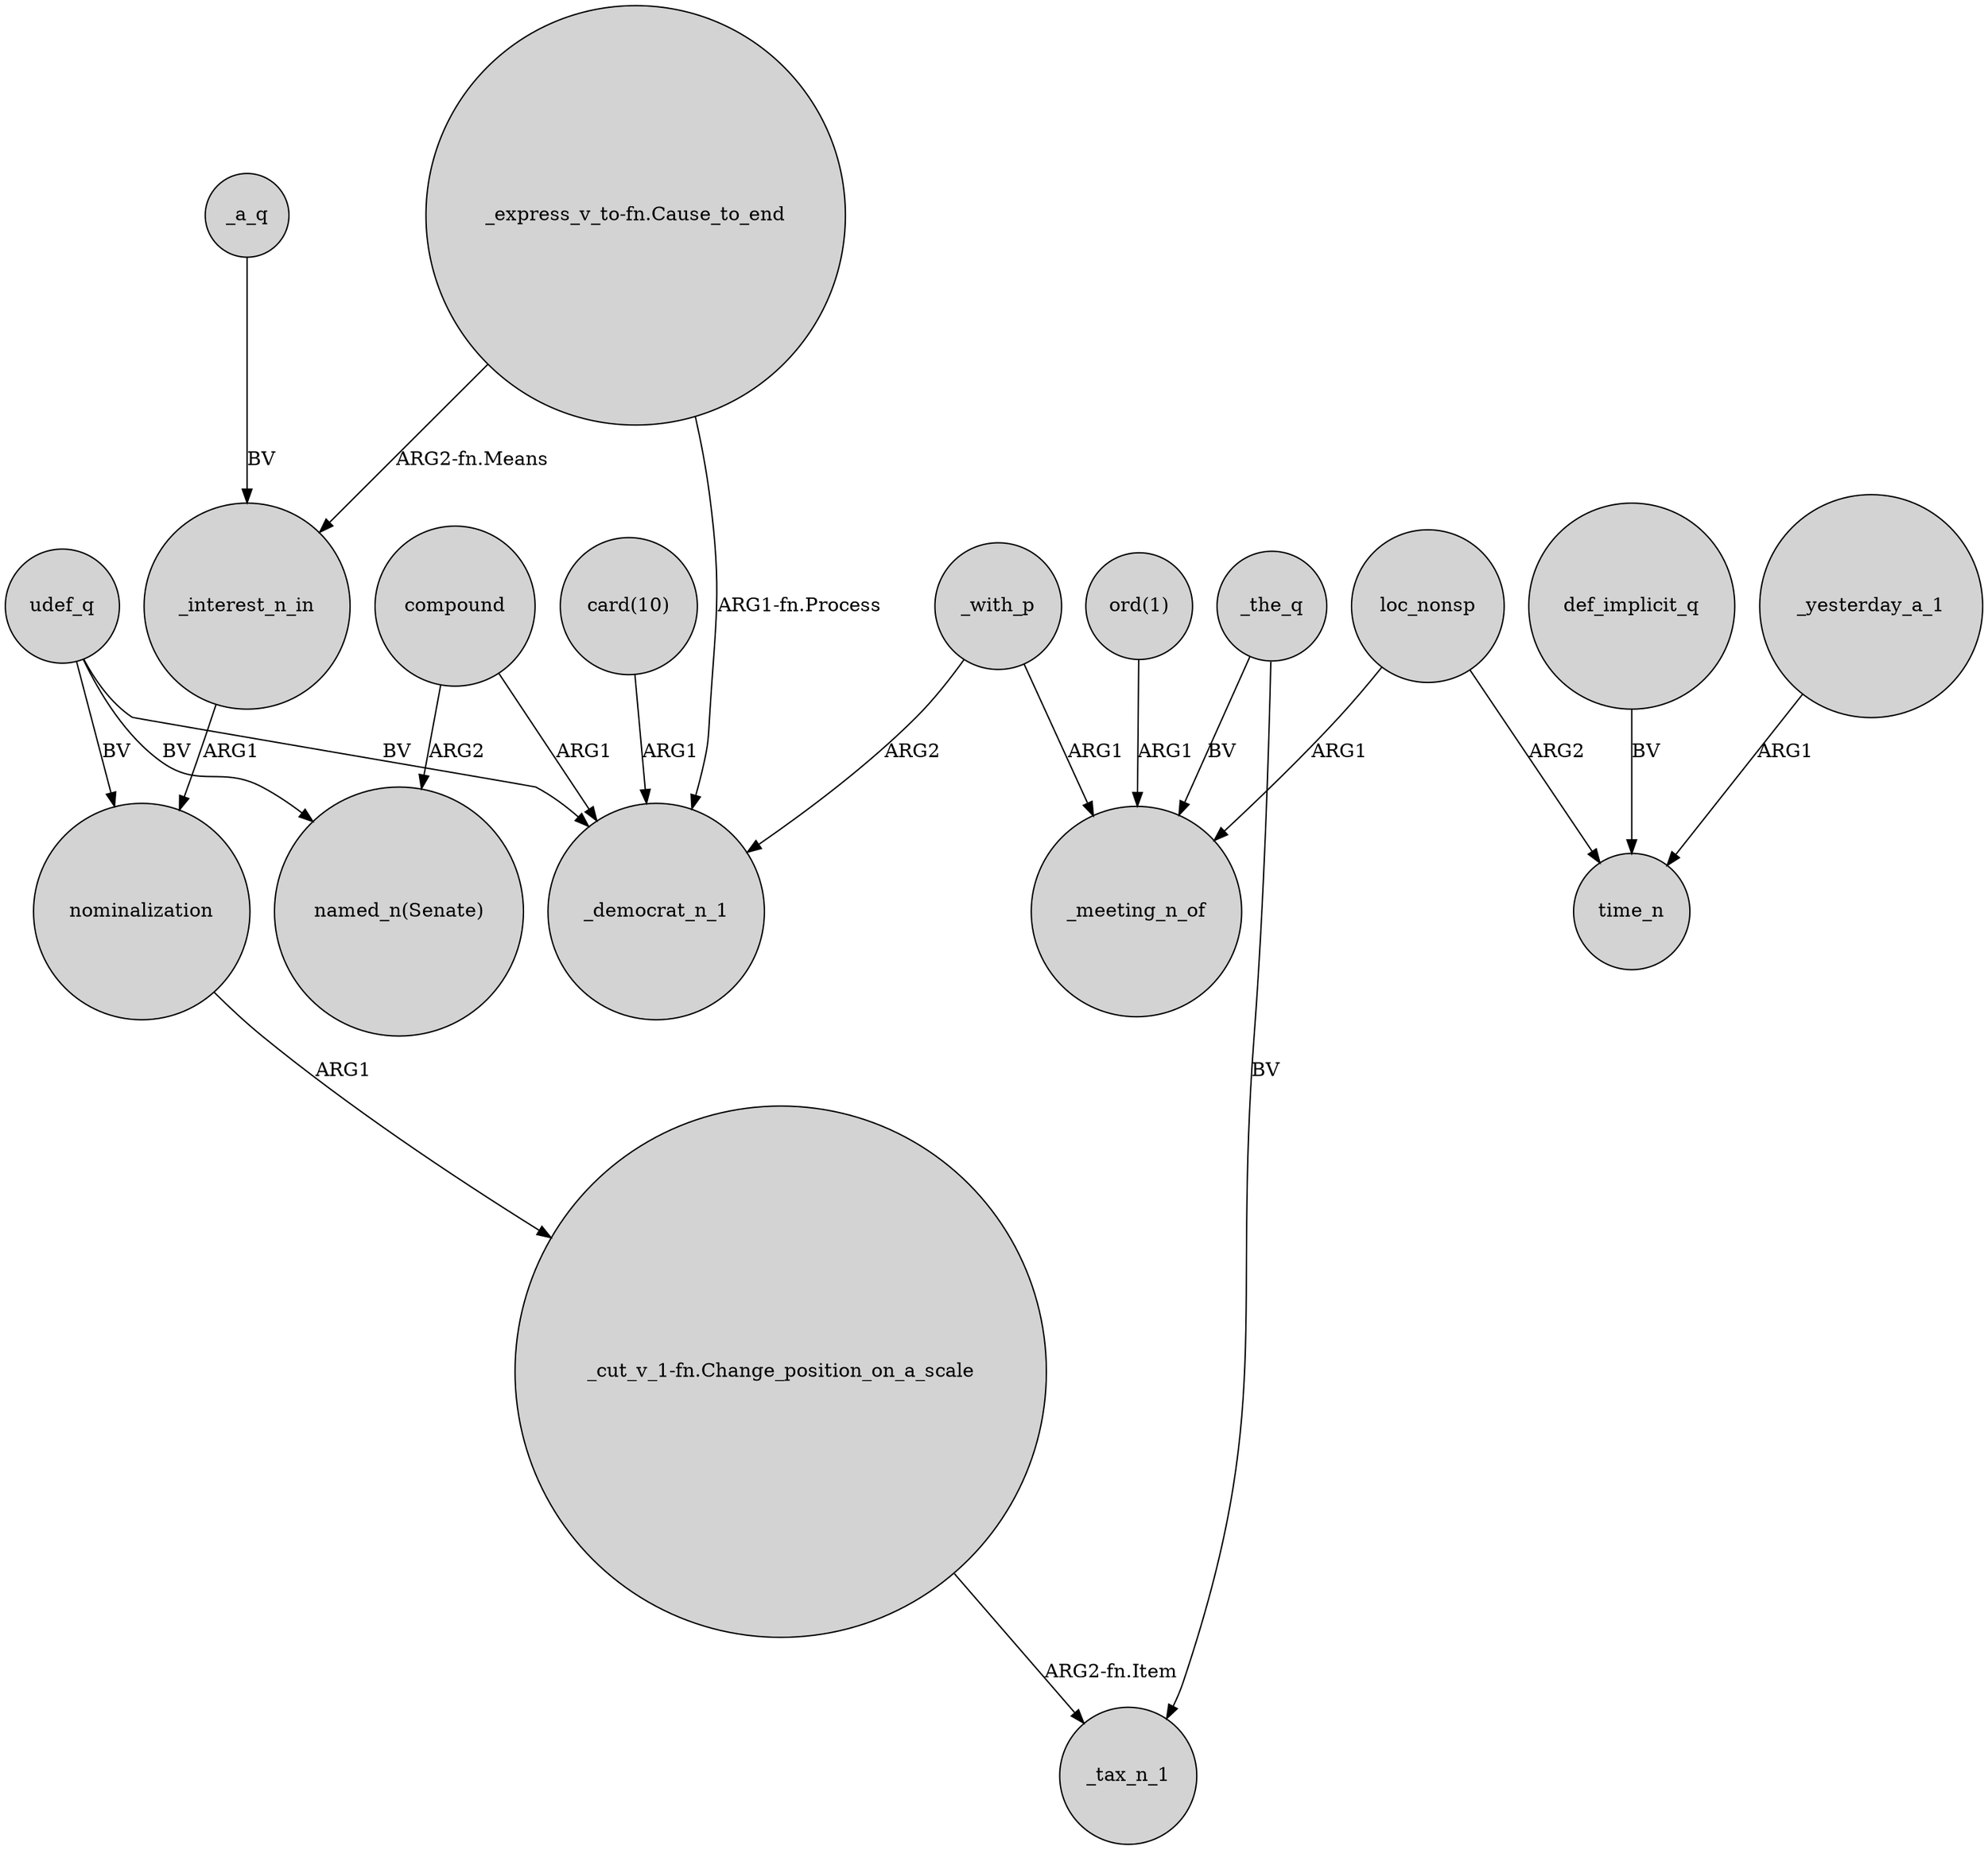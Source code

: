 digraph {
	node [shape=circle style=filled]
	_with_p -> _meeting_n_of [label=ARG1]
	udef_q -> nominalization [label=BV]
	"_express_v_to-fn.Cause_to_end" -> _democrat_n_1 [label="ARG1-fn.Process"]
	_yesterday_a_1 -> time_n [label=ARG1]
	_the_q -> _meeting_n_of [label=BV]
	udef_q -> _democrat_n_1 [label=BV]
	_a_q -> _interest_n_in [label=BV]
	loc_nonsp -> _meeting_n_of [label=ARG1]
	compound -> "named_n(Senate)" [label=ARG2]
	_with_p -> _democrat_n_1 [label=ARG2]
	nominalization -> "_cut_v_1-fn.Change_position_on_a_scale" [label=ARG1]
	"_express_v_to-fn.Cause_to_end" -> _interest_n_in [label="ARG2-fn.Means"]
	"_cut_v_1-fn.Change_position_on_a_scale" -> _tax_n_1 [label="ARG2-fn.Item"]
	_the_q -> _tax_n_1 [label=BV]
	_interest_n_in -> nominalization [label=ARG1]
	"ord(1)" -> _meeting_n_of [label=ARG1]
	loc_nonsp -> time_n [label=ARG2]
	def_implicit_q -> time_n [label=BV]
	compound -> _democrat_n_1 [label=ARG1]
	udef_q -> "named_n(Senate)" [label=BV]
	"card(10)" -> _democrat_n_1 [label=ARG1]
}
